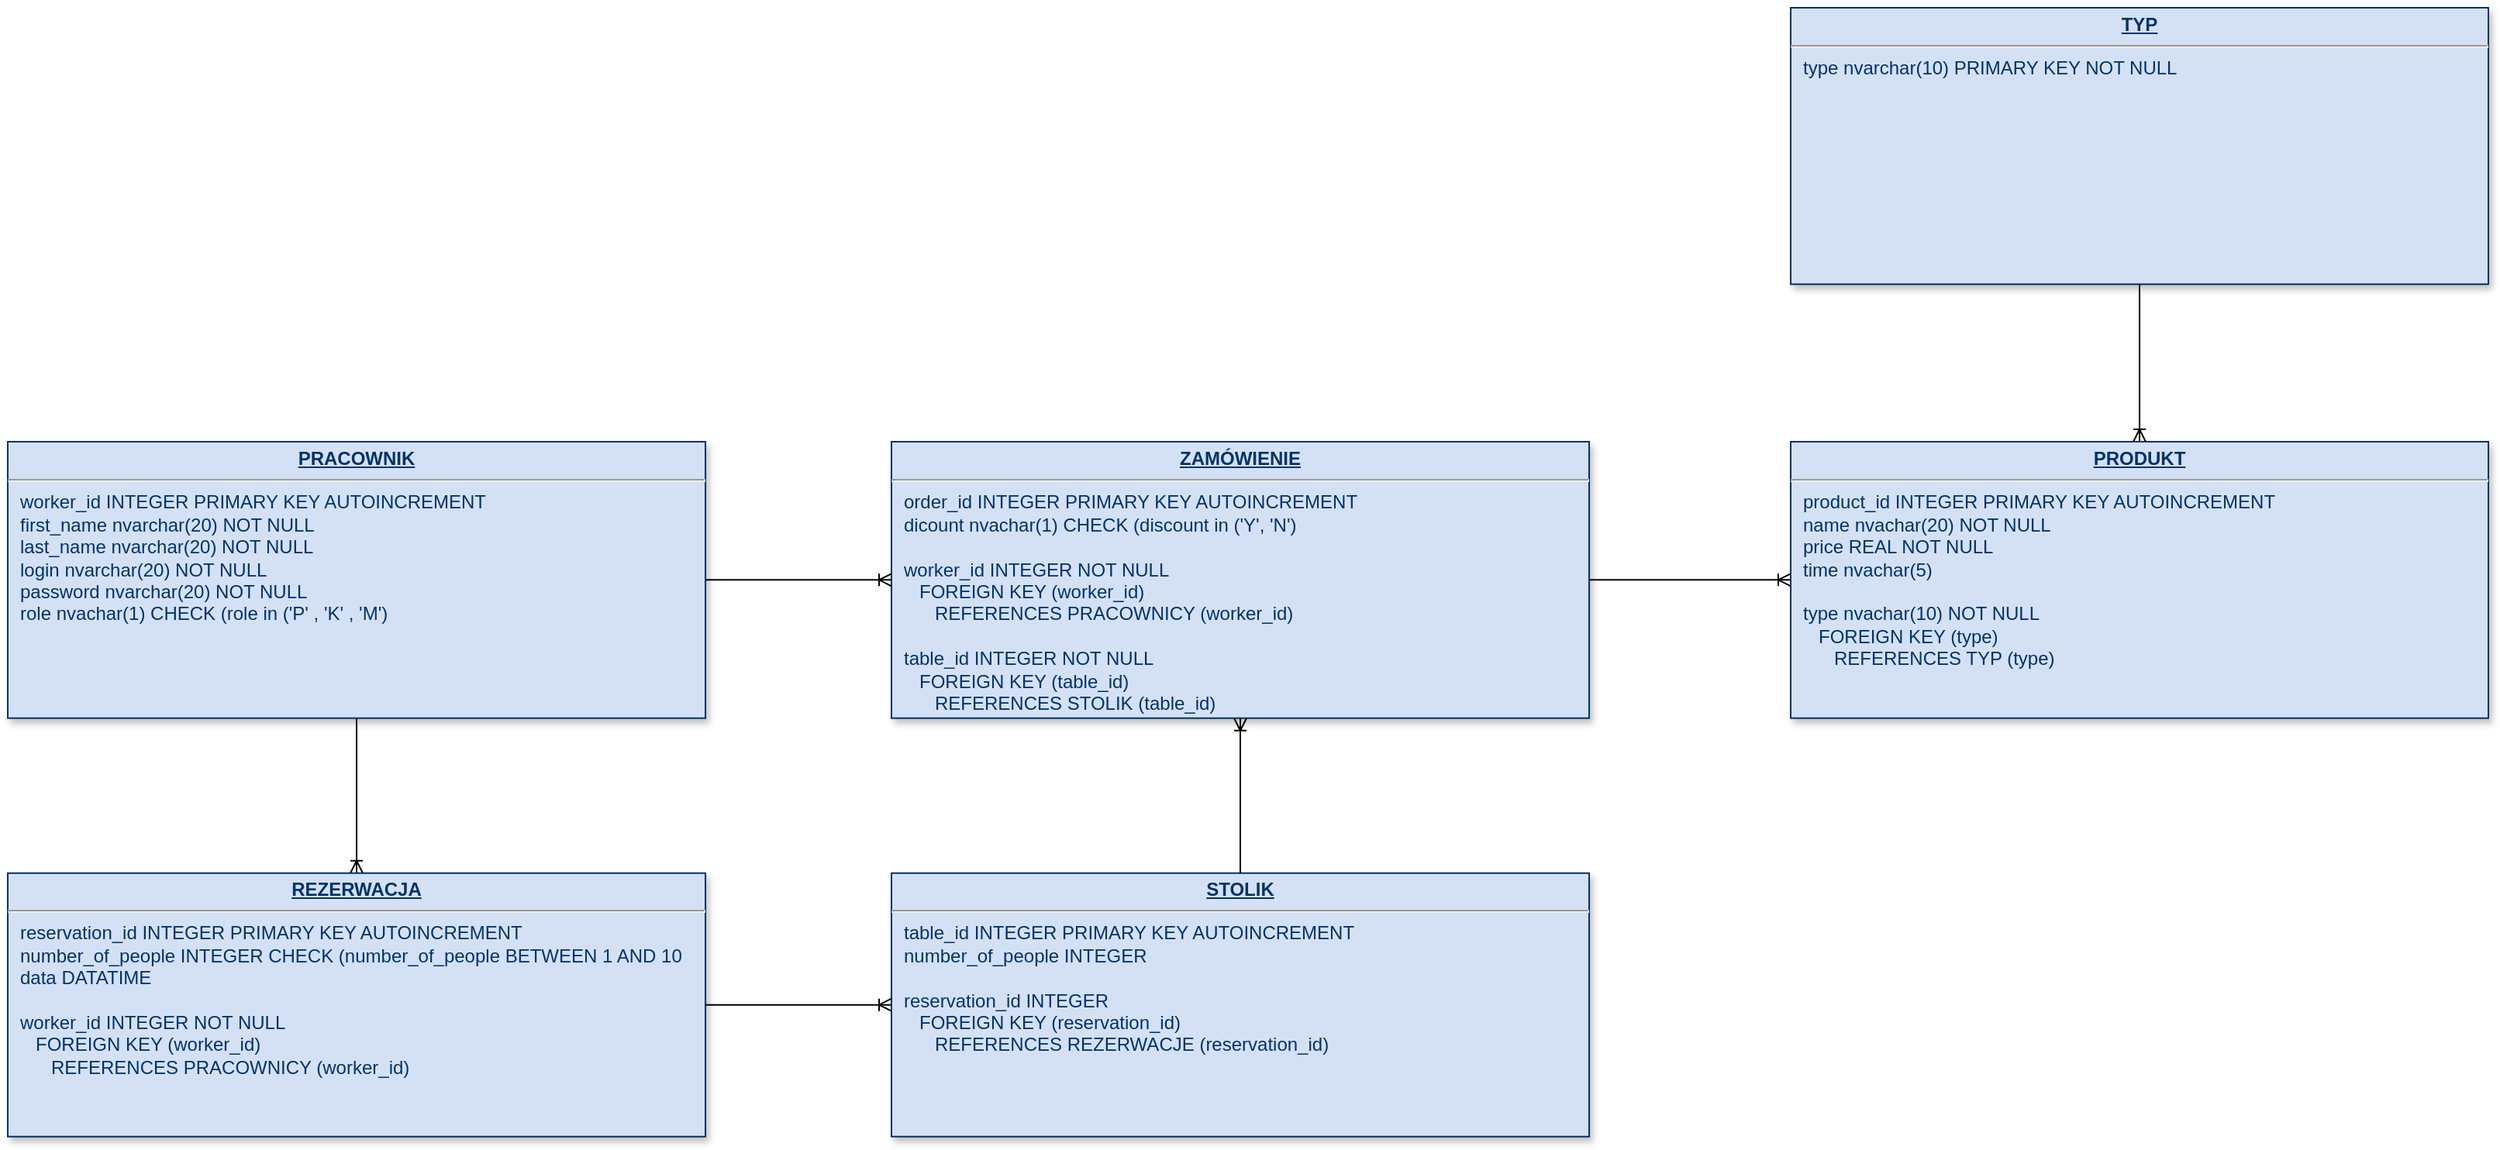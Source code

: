 <mxfile version="13.0.9" type="device"><diagram name="Page-1" id="efa7a0a1-bf9b-a30e-e6df-94a7791c09e9"><mxGraphModel dx="1296" dy="696" grid="1" gridSize="10" guides="1" tooltips="1" connect="1" arrows="1" fold="1" page="1" pageScale="1" pageWidth="826" pageHeight="1169" background="#ffffff" math="0" shadow="0"><root><mxCell id="0"/><mxCell id="1" parent="0"/><mxCell id="p0IaODQ8xZuV95RdeZAe-116" value="" style="edgeStyle=orthogonalEdgeStyle;fontSize=12;html=1;endArrow=ERoneToMany;endFill=0;exitX=0.5;exitY=1;exitDx=0;exitDy=0;entryX=0.5;entryY=0;entryDx=0;entryDy=0;" edge="1" parent="1" source="25" target="21"><mxGeometry width="100" height="100" relative="1" as="geometry"><mxPoint x="190" y="635.86" as="sourcePoint"/><mxPoint x="240" y="628.36" as="targetPoint"/></mxGeometry></mxCell><mxCell id="19" value="&lt;p style=&quot;margin: 0px ; margin-top: 4px ; text-align: center ; text-decoration: underline&quot;&gt;&lt;strong&gt;STOLIK&lt;/strong&gt;&lt;/p&gt;&lt;hr&gt;&lt;p style=&quot;margin: 0px ; margin-left: 8px&quot;&gt;table_id INTEGER PRIMARY KEY AUTOINCREMENT&lt;br&gt;number_of_people INTEGER&lt;/p&gt;&lt;p style=&quot;margin: 0px ; margin-left: 8px&quot;&gt;&lt;br&gt;&lt;/p&gt;&lt;p style=&quot;margin: 0px ; margin-left: 8px&quot;&gt;reservation_id INTEGER&lt;/p&gt;&lt;p style=&quot;margin: 0px ; margin-left: 8px&quot;&gt;&amp;nbsp; &amp;nbsp;FOREIGN KEY (reservation_id)&lt;/p&gt;&lt;p style=&quot;margin: 0px ; margin-left: 8px&quot;&gt;&amp;nbsp; &amp;nbsp; &amp;nbsp; REFERENCES REZERWACJE (reservation_id)&lt;/p&gt;" style="verticalAlign=top;align=left;overflow=fill;fontSize=12;fontFamily=Helvetica;html=1;strokeColor=#003366;shadow=1;fillColor=#D4E1F5;fontColor=#003366" parent="1" vertex="1"><mxGeometry x="570" y="638.36" width="450" height="170" as="geometry"/></mxCell><mxCell id="21" value="&lt;p style=&quot;margin: 0px ; margin-top: 4px ; text-align: center ; text-decoration: underline&quot;&gt;&lt;b&gt;REZERWACJA&lt;/b&gt;&lt;/p&gt;&lt;hr&gt;&lt;p style=&quot;margin: 0px ; margin-left: 8px&quot;&gt;reservation_id INTEGER PRIMARY KEY AUTOINCREMENT&lt;/p&gt;&lt;p style=&quot;margin: 0px ; margin-left: 8px&quot;&gt;&lt;span&gt;number_of_people INTEGER CHECK (number_of_people BETWEEN 1 AND 10&lt;/span&gt;&lt;br&gt;&lt;/p&gt;&lt;p style=&quot;margin: 0px ; margin-left: 8px&quot;&gt;&lt;span&gt;data DATATIME&lt;/span&gt;&lt;/p&gt;&lt;p style=&quot;margin: 0px ; margin-left: 8px&quot;&gt;&lt;span&gt;&lt;br&gt;&lt;/span&gt;&lt;/p&gt;&lt;p style=&quot;margin: 0px ; margin-left: 8px&quot;&gt;&lt;span&gt;worker_id INTEGER NOT NULL&lt;/span&gt;&lt;/p&gt;&lt;p style=&quot;margin: 0px ; margin-left: 8px&quot;&gt;&lt;span&gt;&amp;nbsp; &amp;nbsp;FOREIGN KEY (worker_id)&lt;/span&gt;&lt;/p&gt;&lt;p style=&quot;margin: 0px ; margin-left: 8px&quot;&gt;&lt;/p&gt;&lt;p style=&quot;margin: 0px ; margin-left: 8px&quot;&gt;&amp;nbsp; &amp;nbsp; &amp;nbsp; REFERENCES PRACOWNICY (worker_id)&amp;nbsp;&lt;/p&gt;" style="verticalAlign=top;align=left;overflow=fill;fontSize=12;fontFamily=Helvetica;html=1;strokeColor=#003366;shadow=1;fillColor=#D4E1F5;fontColor=#003366" parent="1" vertex="1"><mxGeometry y="638.36" width="450" height="170" as="geometry"/></mxCell><mxCell id="23" value="&lt;p style=&quot;margin: 0px ; margin-top: 4px ; text-align: center ; text-decoration: underline&quot;&gt;&lt;b&gt;ZAMÓWIENIE&lt;/b&gt;&lt;/p&gt;&lt;hr&gt;&lt;p style=&quot;margin: 0px ; margin-left: 8px&quot;&gt;order_id INTEGER PRIMARY KEY AUTOINCREMENT&lt;/p&gt;&lt;p style=&quot;margin: 0px ; margin-left: 8px&quot;&gt;dicount nvachar(1) CHECK (discount in ('Y', 'N')&lt;/p&gt;&lt;p style=&quot;margin: 0px ; margin-left: 8px&quot;&gt;&lt;br&gt;&lt;/p&gt;&lt;p style=&quot;margin: 0px 0px 0px 8px&quot;&gt;worker_id INTEGER NOT NULL&lt;/p&gt;&lt;p style=&quot;margin: 0px 0px 0px 8px&quot;&gt;&amp;nbsp; &amp;nbsp;FOREIGN KEY (worker_id)&lt;/p&gt;&lt;p style=&quot;margin: 0px 0px 0px 8px&quot;&gt;&lt;/p&gt;&lt;p style=&quot;margin: 0px 0px 0px 8px&quot;&gt;&amp;nbsp; &amp;nbsp; &amp;nbsp; REFERENCES PRACOWNICY (worker_id)&lt;/p&gt;&lt;p style=&quot;margin: 0px 0px 0px 8px&quot;&gt;&lt;br&gt;&lt;/p&gt;&lt;p style=&quot;margin: 0px 0px 0px 8px&quot;&gt;table_id INTEGER NOT NULL&lt;/p&gt;&lt;p style=&quot;margin: 0px 0px 0px 8px&quot;&gt;&amp;nbsp; &amp;nbsp;FOREIGN KEY (table_id)&lt;/p&gt;&lt;p style=&quot;margin: 0px 0px 0px 8px&quot;&gt;&lt;/p&gt;&lt;p style=&quot;margin: 0px 0px 0px 8px&quot;&gt;&lt;span&gt;&amp;nbsp; &amp;nbsp; &amp;nbsp; REFERENCES STOLIK (table_id)&amp;nbsp;&lt;/span&gt;&amp;nbsp;&lt;/p&gt;" style="verticalAlign=top;align=left;overflow=fill;fontSize=12;fontFamily=Helvetica;html=1;strokeColor=#003366;shadow=1;fillColor=#D4E1F5;fontColor=#003366" parent="1" vertex="1"><mxGeometry x="570" y="360" width="450" height="178.36" as="geometry"/></mxCell><mxCell id="25" value="&lt;p style=&quot;margin: 0px ; margin-top: 4px ; text-align: center ; text-decoration: underline&quot;&gt;&lt;strong&gt;PRACOWNIK&lt;/strong&gt;&lt;/p&gt;&lt;hr&gt;&lt;p style=&quot;margin: 0px ; margin-left: 8px&quot;&gt;worker_id INTEGER PRIMARY KEY AUTOINCREMENT&lt;/p&gt;&lt;p style=&quot;margin: 0px ; margin-left: 8px&quot;&gt;first_name&amp;nbsp;nvarchar(20) NOT NULL&lt;/p&gt;&lt;p style=&quot;margin: 0px ; margin-left: 8px&quot;&gt;last_name&amp;nbsp;nvarchar(20) NOT NULL&lt;/p&gt;&lt;p style=&quot;margin: 0px ; margin-left: 8px&quot;&gt;login&amp;nbsp;nvarchar(20) NOT NULL&lt;/p&gt;&lt;p style=&quot;margin: 0px ; margin-left: 8px&quot;&gt;password&amp;nbsp;nvarchar(20) NOT NULL&lt;/p&gt;&lt;p style=&quot;margin: 0px ; margin-left: 8px&quot;&gt;role nvachar(1) CHECK (role in ('P' , 'K' , 'M')&lt;/p&gt;&lt;p style=&quot;margin: 0px ; margin-left: 8px&quot;&gt;&lt;br&gt;&lt;/p&gt;" style="verticalAlign=top;align=left;overflow=fill;fontSize=12;fontFamily=Helvetica;html=1;strokeColor=#003366;shadow=1;fillColor=#D4E1F5;fontColor=#003366" parent="1" vertex="1"><mxGeometry y="360" width="450" height="178.36" as="geometry"/></mxCell><mxCell id="p0IaODQ8xZuV95RdeZAe-117" value="" style="edgeStyle=orthogonalEdgeStyle;fontSize=12;html=1;endArrow=ERoneToMany;endFill=0;exitX=1;exitY=0.5;exitDx=0;exitDy=0;entryX=0;entryY=0.5;entryDx=0;entryDy=0;" edge="1" parent="1" source="21" target="19"><mxGeometry width="100" height="100" relative="1" as="geometry"><mxPoint x="530" y="806.72" as="sourcePoint"/><mxPoint x="530" y="708.36" as="targetPoint"/></mxGeometry></mxCell><mxCell id="p0IaODQ8xZuV95RdeZAe-118" value="" style="edgeStyle=orthogonalEdgeStyle;fontSize=12;html=1;endArrow=ERoneToMany;endFill=0;entryX=0;entryY=0.5;entryDx=0;entryDy=0;exitX=1;exitY=0.5;exitDx=0;exitDy=0;" edge="1" parent="1" source="25" target="23"><mxGeometry width="100" height="100" relative="1" as="geometry"><mxPoint x="470" y="448.68" as="sourcePoint"/><mxPoint x="550" y="448.68" as="targetPoint"/></mxGeometry></mxCell><mxCell id="p0IaODQ8xZuV95RdeZAe-121" value="" style="edgeStyle=orthogonalEdgeStyle;fontSize=12;html=1;endArrow=ERoneToMany;endFill=0;entryX=0.5;entryY=1;entryDx=0;entryDy=0;exitX=0.5;exitY=0;exitDx=0;exitDy=0;" edge="1" parent="1" source="19" target="23"><mxGeometry width="100" height="100" relative="1" as="geometry"><mxPoint x="795" y="628.36" as="sourcePoint"/><mxPoint x="795" y="568.36" as="targetPoint"/></mxGeometry></mxCell><mxCell id="p0IaODQ8xZuV95RdeZAe-123" value="&lt;p style=&quot;margin: 0px ; margin-top: 4px ; text-align: center ; text-decoration: underline&quot;&gt;&lt;b&gt;PRODUKT&lt;/b&gt;&lt;/p&gt;&lt;hr&gt;&lt;p style=&quot;margin: 0px ; margin-left: 8px&quot;&gt;product_id INTEGER PRIMARY KEY AUTOINCREMENT&lt;/p&gt;&lt;p style=&quot;margin: 0px ; margin-left: 8px&quot;&gt;name nvachar(20) NOT NULL&lt;/p&gt;&lt;p style=&quot;margin: 0px ; margin-left: 8px&quot;&gt;price REAL NOT NULL&lt;/p&gt;&lt;p style=&quot;margin: 0px ; margin-left: 8px&quot;&gt;time nvachar(5)&amp;nbsp;&lt;/p&gt;&lt;p style=&quot;margin: 0px ; margin-left: 8px&quot;&gt;&lt;br&gt;&lt;/p&gt;&lt;p style=&quot;margin: 0px ; margin-left: 8px&quot;&gt;type nvachar(10) NOT NULL&lt;/p&gt;&lt;p style=&quot;margin: 0px ; margin-left: 8px&quot;&gt;&amp;nbsp; &amp;nbsp;FOREIGN KEY (type)&lt;/p&gt;&lt;p style=&quot;margin: 0px ; margin-left: 8px&quot;&gt;&amp;nbsp; &amp;nbsp; &amp;nbsp; REFERENCES TYP (type)&lt;/p&gt;&lt;p style=&quot;margin: 0px 0px 0px 8px&quot;&gt;&lt;span&gt;&amp;nbsp; &amp;nbsp;&lt;/span&gt;&lt;br&gt;&lt;/p&gt;" style="verticalAlign=top;align=left;overflow=fill;fontSize=12;fontFamily=Helvetica;html=1;strokeColor=#003366;shadow=1;fillColor=#D4E1F5;fontColor=#003366" vertex="1" parent="1"><mxGeometry x="1150" y="360" width="450" height="178.36" as="geometry"/></mxCell><mxCell id="p0IaODQ8xZuV95RdeZAe-125" value="&lt;p style=&quot;margin: 0px ; margin-top: 4px ; text-align: center ; text-decoration: underline&quot;&gt;&lt;b&gt;TYP&lt;/b&gt;&lt;/p&gt;&lt;hr&gt;&lt;p style=&quot;margin: 0px ; margin-left: 8px&quot;&gt;type nvarchar(10) PRIMARY KEY NOT NULL&lt;/p&gt;&lt;p style=&quot;margin: 0px ; margin-left: 8px&quot;&gt;&lt;br&gt;&lt;/p&gt;&lt;p style=&quot;margin: 0px ; margin-left: 8px&quot;&gt;&lt;br&gt;&lt;/p&gt;&lt;p style=&quot;margin: 0px 0px 0px 8px&quot;&gt;&lt;br&gt;&lt;/p&gt;" style="verticalAlign=top;align=left;overflow=fill;fontSize=12;fontFamily=Helvetica;html=1;strokeColor=#003366;shadow=1;fillColor=#D4E1F5;fontColor=#003366" vertex="1" parent="1"><mxGeometry x="1150" y="80.0" width="450" height="178.36" as="geometry"/></mxCell><mxCell id="p0IaODQ8xZuV95RdeZAe-126" value="" style="edgeStyle=orthogonalEdgeStyle;fontSize=12;html=1;endArrow=ERoneToMany;endFill=0;entryX=0.5;entryY=0;entryDx=0;entryDy=0;exitX=0.5;exitY=1;exitDx=0;exitDy=0;" edge="1" parent="1" source="p0IaODQ8xZuV95RdeZAe-125" target="p0IaODQ8xZuV95RdeZAe-123"><mxGeometry width="100" height="100" relative="1" as="geometry"><mxPoint x="1325" y="290" as="sourcePoint"/><mxPoint x="1324.5" y="340.0" as="targetPoint"/></mxGeometry></mxCell><mxCell id="p0IaODQ8xZuV95RdeZAe-127" value="" style="edgeStyle=orthogonalEdgeStyle;fontSize=12;html=1;endArrow=ERoneToMany;endFill=0;exitX=1;exitY=0.5;exitDx=0;exitDy=0;entryX=0;entryY=0.5;entryDx=0;entryDy=0;" edge="1" parent="1" source="23" target="p0IaODQ8xZuV95RdeZAe-123"><mxGeometry width="100" height="100" relative="1" as="geometry"><mxPoint x="1040" y="449" as="sourcePoint"/><mxPoint x="1140" y="448.68" as="targetPoint"/></mxGeometry></mxCell></root></mxGraphModel></diagram></mxfile>